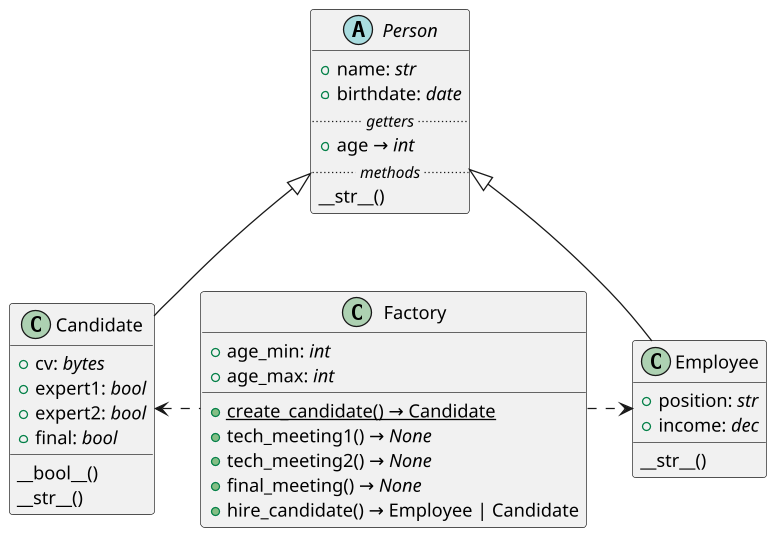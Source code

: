 @startuml

scale 1.3

abstract Person {
    +name: <i>str</i>
    +birthdate: <i>date</i>
    ..<font size=12><i> getters </i></font>..
    +age → <i>int</i>
    ..<font size=12><i> methods </i></font>..
    __str__()
}
class Employee {
    +position: <i>str</i>
    +income: <i>dec</i>
    __str__()
}
class Candidate {
    +cv: <i>bytes</i>
    +expert1: <i>bool</i>
    +expert2: <i>bool</i>
    +final: <i>bool</i>
    __bool__()
    __str__()
}

class Factory {
    +age_min: <i>int</i>
    +age_max: <i>int</i>
    +{static}create_candidate() → Candidate
    +tech_meeting1() → <i>None</i>
    +tech_meeting2() → <i>None</i>
    +final_meeting() → <i>None</i>
    +hire_candidate() → Employee | Candidate
}

Person <|-- Employee
Person <|-- Candidate

Factory .left.> Candidate
Factory .right.> Employee

@enduml